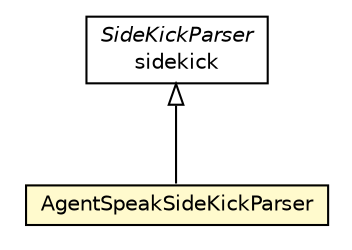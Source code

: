 #!/usr/local/bin/dot
#
# Class diagram 
# Generated by UMLGraph version R5_6_6-1-g9240c4 (http://www.umlgraph.org/)
#

digraph G {
	edge [fontname="Helvetica",fontsize=10,labelfontname="Helvetica",labelfontsize=10];
	node [fontname="Helvetica",fontsize=10,shape=plaintext];
	nodesep=0.25;
	ranksep=0.5;
	// jason.jeditplugin.AgentSpeakSideKickParser
	c7801 [label=<<table title="jason.jeditplugin.AgentSpeakSideKickParser" border="0" cellborder="1" cellspacing="0" cellpadding="2" port="p" bgcolor="lemonChiffon" href="./AgentSpeakSideKickParser.html">
		<tr><td><table border="0" cellspacing="0" cellpadding="1">
<tr><td align="center" balign="center"> AgentSpeakSideKickParser </td></tr>
		</table></td></tr>
		</table>>, URL="./AgentSpeakSideKickParser.html", fontname="Helvetica", fontcolor="black", fontsize=10.0];
	//jason.jeditplugin.AgentSpeakSideKickParser extends sidekick.SideKickParser
	c7896:p -> c7801:p [dir=back,arrowtail=empty];
	// sidekick.SideKickParser
	c7896 [label=<<table title="sidekick.SideKickParser" border="0" cellborder="1" cellspacing="0" cellpadding="2" port="p" href="http://java.sun.com/j2se/1.4.2/docs/api/sidekick/SideKickParser.html">
		<tr><td><table border="0" cellspacing="0" cellpadding="1">
<tr><td align="center" balign="center"><font face="Helvetica-Oblique"> SideKickParser </font></td></tr>
<tr><td align="center" balign="center"> sidekick </td></tr>
		</table></td></tr>
		</table>>, URL="http://java.sun.com/j2se/1.4.2/docs/api/sidekick/SideKickParser.html", fontname="Helvetica", fontcolor="black", fontsize=10.0];
}


